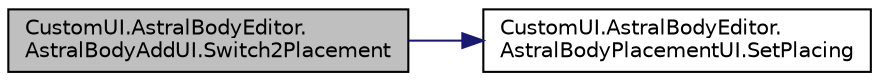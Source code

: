 digraph "CustomUI.AstralBodyEditor.AstralBodyAddUI.Switch2Placement"
{
 // INTERACTIVE_SVG=YES
 // LATEX_PDF_SIZE
  edge [fontname="Helvetica",fontsize="10",labelfontname="Helvetica",labelfontsize="10"];
  node [fontname="Helvetica",fontsize="10",shape=record];
  rankdir="LR";
  Node1 [label="CustomUI.AstralBodyEditor.\lAstralBodyAddUI.Switch2Placement",height=0.2,width=0.4,color="black", fillcolor="grey75", style="filled", fontcolor="black",tooltip=" "];
  Node1 -> Node2 [color="midnightblue",fontsize="10",style="solid",fontname="Helvetica"];
  Node2 [label="CustomUI.AstralBodyEditor.\lAstralBodyPlacementUI.SetPlacing",height=0.2,width=0.4,color="black", fillcolor="white", style="filled",URL="$class_custom_u_i_1_1_astral_body_editor_1_1_astral_body_placement_u_i.html#a6a11b3cd2783d0d7c815ae434c1f0219",tooltip=" "];
}
